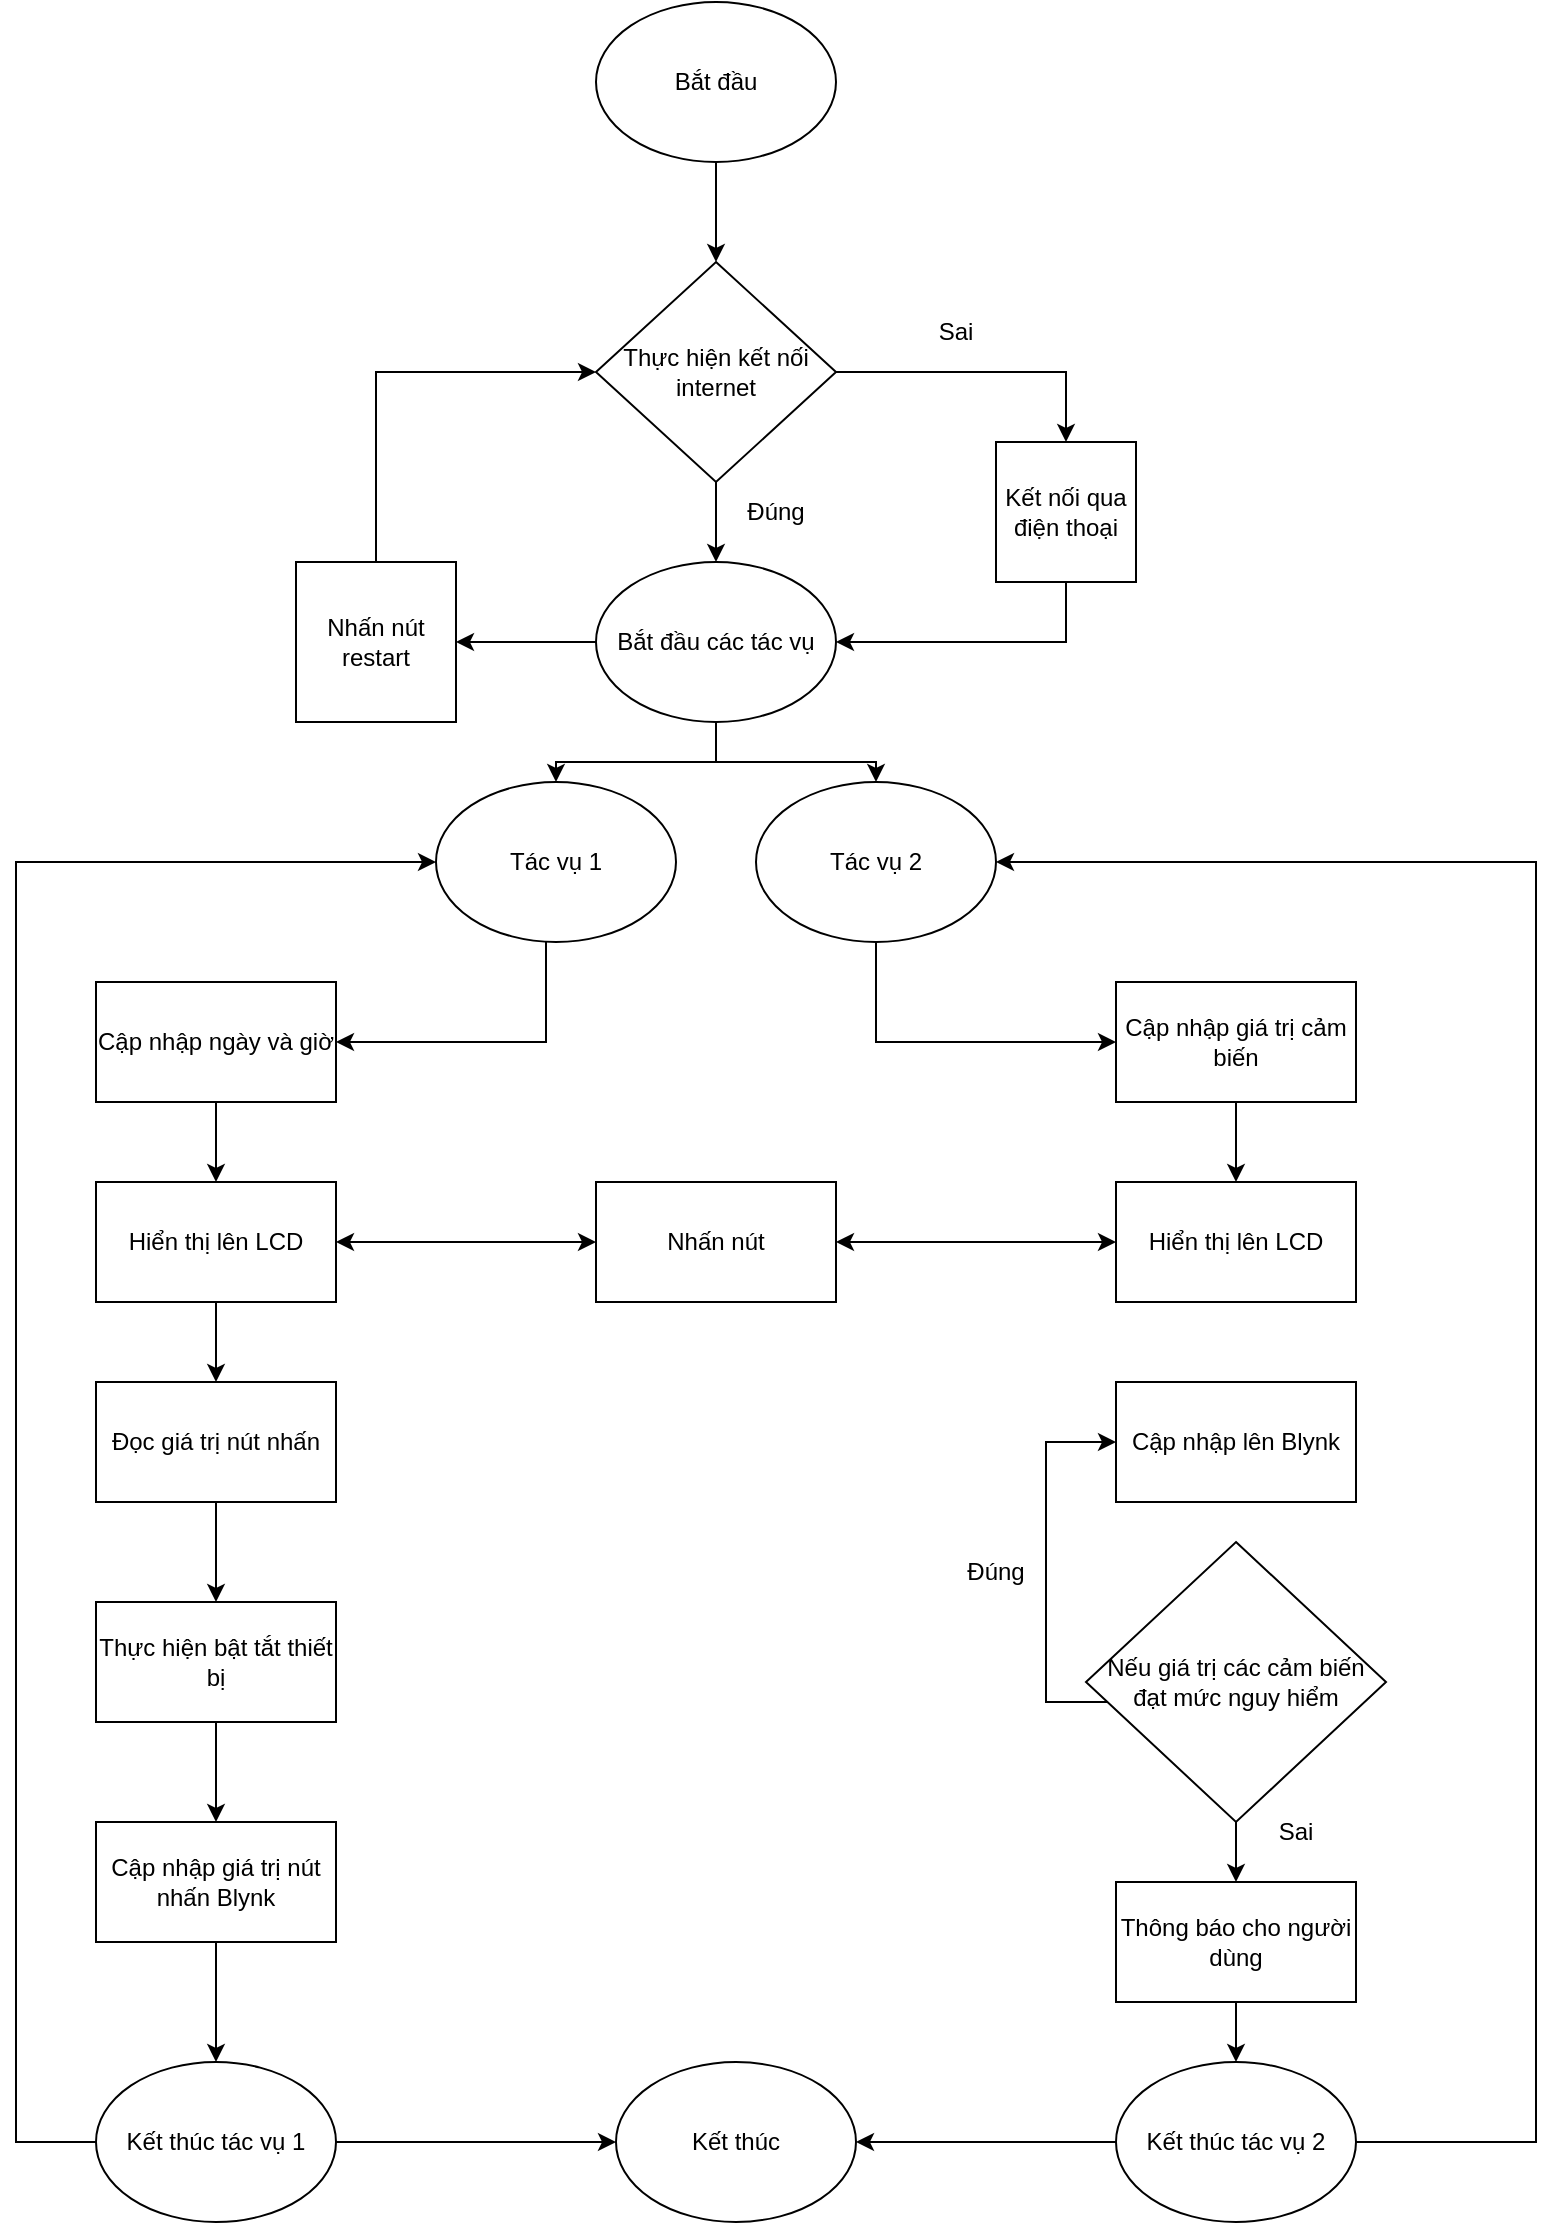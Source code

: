 <mxfile version="21.6.2" type="device">
  <diagram id="C5RBs43oDa-KdzZeNtuy" name="Page-1">
    <mxGraphModel dx="840" dy="459" grid="1" gridSize="10" guides="1" tooltips="1" connect="1" arrows="1" fold="1" page="1" pageScale="1" pageWidth="827" pageHeight="1169" math="0" shadow="0">
      <root>
        <mxCell id="WIyWlLk6GJQsqaUBKTNV-0" />
        <mxCell id="WIyWlLk6GJQsqaUBKTNV-1" parent="WIyWlLk6GJQsqaUBKTNV-0" />
        <mxCell id="hma19PQ_jWw5HsZEwSer-3" style="edgeStyle=orthogonalEdgeStyle;rounded=0;orthogonalLoop=1;jettySize=auto;html=1;entryX=0.5;entryY=0;entryDx=0;entryDy=0;" parent="WIyWlLk6GJQsqaUBKTNV-1" source="hma19PQ_jWw5HsZEwSer-0" target="hma19PQ_jWw5HsZEwSer-2" edge="1">
          <mxGeometry relative="1" as="geometry" />
        </mxCell>
        <mxCell id="hma19PQ_jWw5HsZEwSer-0" value="Bắt đầu" style="ellipse;whiteSpace=wrap;html=1;" parent="WIyWlLk6GJQsqaUBKTNV-1" vertex="1">
          <mxGeometry x="370" y="10" width="120" height="80" as="geometry" />
        </mxCell>
        <mxCell id="hma19PQ_jWw5HsZEwSer-7" style="edgeStyle=orthogonalEdgeStyle;rounded=0;orthogonalLoop=1;jettySize=auto;html=1;exitX=1;exitY=0.5;exitDx=0;exitDy=0;entryX=0.5;entryY=0;entryDx=0;entryDy=0;" parent="WIyWlLk6GJQsqaUBKTNV-1" source="hma19PQ_jWw5HsZEwSer-2" target="hma19PQ_jWw5HsZEwSer-6" edge="1">
          <mxGeometry relative="1" as="geometry" />
        </mxCell>
        <mxCell id="hma19PQ_jWw5HsZEwSer-23" style="edgeStyle=orthogonalEdgeStyle;rounded=0;orthogonalLoop=1;jettySize=auto;html=1;entryX=0.5;entryY=0;entryDx=0;entryDy=0;" parent="WIyWlLk6GJQsqaUBKTNV-1" source="hma19PQ_jWw5HsZEwSer-2" target="hma19PQ_jWw5HsZEwSer-4" edge="1">
          <mxGeometry relative="1" as="geometry" />
        </mxCell>
        <mxCell id="hma19PQ_jWw5HsZEwSer-2" value="Thực hiện kết nối internet" style="rhombus;whiteSpace=wrap;html=1;" parent="WIyWlLk6GJQsqaUBKTNV-1" vertex="1">
          <mxGeometry x="370" y="140" width="120" height="110" as="geometry" />
        </mxCell>
        <mxCell id="hma19PQ_jWw5HsZEwSer-9" style="edgeStyle=orthogonalEdgeStyle;rounded=0;orthogonalLoop=1;jettySize=auto;html=1;entryX=1;entryY=0.5;entryDx=0;entryDy=0;" parent="WIyWlLk6GJQsqaUBKTNV-1" source="hma19PQ_jWw5HsZEwSer-4" target="hma19PQ_jWw5HsZEwSer-5" edge="1">
          <mxGeometry relative="1" as="geometry">
            <mxPoint x="320" y="330" as="targetPoint" />
          </mxGeometry>
        </mxCell>
        <mxCell id="hma19PQ_jWw5HsZEwSer-40" style="edgeStyle=orthogonalEdgeStyle;rounded=0;orthogonalLoop=1;jettySize=auto;html=1;" parent="WIyWlLk6GJQsqaUBKTNV-1" source="hma19PQ_jWw5HsZEwSer-4" target="hma19PQ_jWw5HsZEwSer-38" edge="1">
          <mxGeometry relative="1" as="geometry" />
        </mxCell>
        <mxCell id="hma19PQ_jWw5HsZEwSer-41" style="edgeStyle=orthogonalEdgeStyle;rounded=0;orthogonalLoop=1;jettySize=auto;html=1;" parent="WIyWlLk6GJQsqaUBKTNV-1" source="hma19PQ_jWw5HsZEwSer-4" target="hma19PQ_jWw5HsZEwSer-39" edge="1">
          <mxGeometry relative="1" as="geometry" />
        </mxCell>
        <mxCell id="hma19PQ_jWw5HsZEwSer-4" value="Bắt đầu các tác vụ" style="ellipse;whiteSpace=wrap;html=1;" parent="WIyWlLk6GJQsqaUBKTNV-1" vertex="1">
          <mxGeometry x="370" y="290" width="120" height="80" as="geometry" />
        </mxCell>
        <mxCell id="hma19PQ_jWw5HsZEwSer-10" style="edgeStyle=orthogonalEdgeStyle;rounded=0;orthogonalLoop=1;jettySize=auto;html=1;exitX=0.5;exitY=0;exitDx=0;exitDy=0;entryX=0;entryY=0.5;entryDx=0;entryDy=0;" parent="WIyWlLk6GJQsqaUBKTNV-1" source="hma19PQ_jWw5HsZEwSer-5" target="hma19PQ_jWw5HsZEwSer-2" edge="1">
          <mxGeometry relative="1" as="geometry" />
        </mxCell>
        <mxCell id="hma19PQ_jWw5HsZEwSer-5" value="Nhấn nút restart" style="whiteSpace=wrap;html=1;aspect=fixed;" parent="WIyWlLk6GJQsqaUBKTNV-1" vertex="1">
          <mxGeometry x="220" y="290" width="80" height="80" as="geometry" />
        </mxCell>
        <mxCell id="hma19PQ_jWw5HsZEwSer-8" style="edgeStyle=orthogonalEdgeStyle;rounded=0;orthogonalLoop=1;jettySize=auto;html=1;entryX=1;entryY=0.5;entryDx=0;entryDy=0;" parent="WIyWlLk6GJQsqaUBKTNV-1" source="hma19PQ_jWw5HsZEwSer-6" target="hma19PQ_jWw5HsZEwSer-4" edge="1">
          <mxGeometry relative="1" as="geometry">
            <Array as="points">
              <mxPoint x="605" y="330" />
            </Array>
          </mxGeometry>
        </mxCell>
        <mxCell id="hma19PQ_jWw5HsZEwSer-6" value="Kết nối qua điện thoại" style="whiteSpace=wrap;html=1;aspect=fixed;" parent="WIyWlLk6GJQsqaUBKTNV-1" vertex="1">
          <mxGeometry x="570" y="230" width="70" height="70" as="geometry" />
        </mxCell>
        <mxCell id="hma19PQ_jWw5HsZEwSer-31" style="edgeStyle=orthogonalEdgeStyle;rounded=0;orthogonalLoop=1;jettySize=auto;html=1;entryX=0.5;entryY=0;entryDx=0;entryDy=0;" parent="WIyWlLk6GJQsqaUBKTNV-1" source="hma19PQ_jWw5HsZEwSer-12" target="hma19PQ_jWw5HsZEwSer-29" edge="1">
          <mxGeometry relative="1" as="geometry" />
        </mxCell>
        <mxCell id="hma19PQ_jWw5HsZEwSer-12" value="Cập nhập giá trị cảm biến" style="rounded=0;whiteSpace=wrap;html=1;" parent="WIyWlLk6GJQsqaUBKTNV-1" vertex="1">
          <mxGeometry x="630" y="500" width="120" height="60" as="geometry" />
        </mxCell>
        <mxCell id="hma19PQ_jWw5HsZEwSer-25" style="edgeStyle=orthogonalEdgeStyle;rounded=0;orthogonalLoop=1;jettySize=auto;html=1;entryX=0.5;entryY=0;entryDx=0;entryDy=0;" parent="WIyWlLk6GJQsqaUBKTNV-1" source="hma19PQ_jWw5HsZEwSer-15" target="hma19PQ_jWw5HsZEwSer-24" edge="1">
          <mxGeometry relative="1" as="geometry" />
        </mxCell>
        <mxCell id="hma19PQ_jWw5HsZEwSer-15" value="Cập nhập ngày và giờ" style="rounded=0;whiteSpace=wrap;html=1;" parent="WIyWlLk6GJQsqaUBKTNV-1" vertex="1">
          <mxGeometry x="120" y="500" width="120" height="60" as="geometry" />
        </mxCell>
        <mxCell id="hma19PQ_jWw5HsZEwSer-20" style="edgeStyle=orthogonalEdgeStyle;rounded=0;orthogonalLoop=1;jettySize=auto;html=1;entryX=0.5;entryY=0;entryDx=0;entryDy=0;" parent="WIyWlLk6GJQsqaUBKTNV-1" source="hma19PQ_jWw5HsZEwSer-17" target="hma19PQ_jWw5HsZEwSer-18" edge="1">
          <mxGeometry relative="1" as="geometry" />
        </mxCell>
        <mxCell id="hma19PQ_jWw5HsZEwSer-17" value="Đọc giá trị nút nhấn" style="rounded=0;whiteSpace=wrap;html=1;" parent="WIyWlLk6GJQsqaUBKTNV-1" vertex="1">
          <mxGeometry x="120" y="700" width="120" height="60" as="geometry" />
        </mxCell>
        <mxCell id="hma19PQ_jWw5HsZEwSer-22" style="edgeStyle=orthogonalEdgeStyle;rounded=0;orthogonalLoop=1;jettySize=auto;html=1;entryX=0.5;entryY=0;entryDx=0;entryDy=0;" parent="WIyWlLk6GJQsqaUBKTNV-1" source="hma19PQ_jWw5HsZEwSer-18" target="hma19PQ_jWw5HsZEwSer-21" edge="1">
          <mxGeometry relative="1" as="geometry" />
        </mxCell>
        <mxCell id="hma19PQ_jWw5HsZEwSer-18" value="Thực hiện bật tắt thiết bị" style="rounded=0;whiteSpace=wrap;html=1;" parent="WIyWlLk6GJQsqaUBKTNV-1" vertex="1">
          <mxGeometry x="120" y="810" width="120" height="60" as="geometry" />
        </mxCell>
        <mxCell id="hma19PQ_jWw5HsZEwSer-46" style="edgeStyle=orthogonalEdgeStyle;rounded=0;orthogonalLoop=1;jettySize=auto;html=1;entryX=0.5;entryY=0;entryDx=0;entryDy=0;" parent="WIyWlLk6GJQsqaUBKTNV-1" source="hma19PQ_jWw5HsZEwSer-21" target="hma19PQ_jWw5HsZEwSer-44" edge="1">
          <mxGeometry relative="1" as="geometry" />
        </mxCell>
        <mxCell id="hma19PQ_jWw5HsZEwSer-21" value="Cập nhập giá trị nút nhấn Blynk" style="rounded=0;whiteSpace=wrap;html=1;" parent="WIyWlLk6GJQsqaUBKTNV-1" vertex="1">
          <mxGeometry x="120" y="920" width="120" height="60" as="geometry" />
        </mxCell>
        <mxCell id="hma19PQ_jWw5HsZEwSer-26" style="edgeStyle=orthogonalEdgeStyle;rounded=0;orthogonalLoop=1;jettySize=auto;html=1;" parent="WIyWlLk6GJQsqaUBKTNV-1" source="hma19PQ_jWw5HsZEwSer-24" target="hma19PQ_jWw5HsZEwSer-17" edge="1">
          <mxGeometry relative="1" as="geometry" />
        </mxCell>
        <mxCell id="hma19PQ_jWw5HsZEwSer-24" value="Hiển thị lên LCD" style="rounded=0;whiteSpace=wrap;html=1;" parent="WIyWlLk6GJQsqaUBKTNV-1" vertex="1">
          <mxGeometry x="120" y="600" width="120" height="60" as="geometry" />
        </mxCell>
        <mxCell id="hma19PQ_jWw5HsZEwSer-27" value="Nhấn nút" style="rounded=0;whiteSpace=wrap;html=1;" parent="WIyWlLk6GJQsqaUBKTNV-1" vertex="1">
          <mxGeometry x="370" y="600" width="120" height="60" as="geometry" />
        </mxCell>
        <mxCell id="hma19PQ_jWw5HsZEwSer-28" value="" style="endArrow=classic;startArrow=classic;html=1;rounded=0;exitX=1;exitY=0.5;exitDx=0;exitDy=0;entryX=0;entryY=0.5;entryDx=0;entryDy=0;" parent="WIyWlLk6GJQsqaUBKTNV-1" source="hma19PQ_jWw5HsZEwSer-24" target="hma19PQ_jWw5HsZEwSer-27" edge="1">
          <mxGeometry width="50" height="50" relative="1" as="geometry">
            <mxPoint x="300" y="600" as="sourcePoint" />
            <mxPoint x="350" y="550" as="targetPoint" />
          </mxGeometry>
        </mxCell>
        <mxCell id="hma19PQ_jWw5HsZEwSer-29" value="Hiển thị lên LCD" style="rounded=0;whiteSpace=wrap;html=1;" parent="WIyWlLk6GJQsqaUBKTNV-1" vertex="1">
          <mxGeometry x="630" y="600" width="120" height="60" as="geometry" />
        </mxCell>
        <mxCell id="hma19PQ_jWw5HsZEwSer-30" value="" style="endArrow=classic;startArrow=classic;html=1;rounded=0;entryX=0;entryY=0.5;entryDx=0;entryDy=0;" parent="WIyWlLk6GJQsqaUBKTNV-1" target="hma19PQ_jWw5HsZEwSer-29" edge="1">
          <mxGeometry width="50" height="50" relative="1" as="geometry">
            <mxPoint x="490" y="630" as="sourcePoint" />
            <mxPoint x="540" y="580" as="targetPoint" />
          </mxGeometry>
        </mxCell>
        <mxCell id="hma19PQ_jWw5HsZEwSer-32" value="Cập nhập lên Blynk&lt;br&gt;" style="rounded=0;whiteSpace=wrap;html=1;" parent="WIyWlLk6GJQsqaUBKTNV-1" vertex="1">
          <mxGeometry x="630" y="700" width="120" height="60" as="geometry" />
        </mxCell>
        <mxCell id="hma19PQ_jWw5HsZEwSer-35" style="edgeStyle=orthogonalEdgeStyle;rounded=0;orthogonalLoop=1;jettySize=auto;html=1;entryX=0;entryY=0.5;entryDx=0;entryDy=0;" parent="WIyWlLk6GJQsqaUBKTNV-1" source="hma19PQ_jWw5HsZEwSer-33" target="hma19PQ_jWw5HsZEwSer-32" edge="1">
          <mxGeometry relative="1" as="geometry">
            <mxPoint x="550" y="730" as="targetPoint" />
            <Array as="points">
              <mxPoint x="595" y="860" />
              <mxPoint x="595" y="730" />
            </Array>
          </mxGeometry>
        </mxCell>
        <mxCell id="hma19PQ_jWw5HsZEwSer-37" style="edgeStyle=orthogonalEdgeStyle;rounded=0;orthogonalLoop=1;jettySize=auto;html=1;entryX=0.5;entryY=0;entryDx=0;entryDy=0;" parent="WIyWlLk6GJQsqaUBKTNV-1" source="hma19PQ_jWw5HsZEwSer-33" target="hma19PQ_jWw5HsZEwSer-36" edge="1">
          <mxGeometry relative="1" as="geometry" />
        </mxCell>
        <mxCell id="hma19PQ_jWw5HsZEwSer-33" value="Nếu giá trị các cảm biến đạt mức nguy hiểm" style="rhombus;whiteSpace=wrap;html=1;" parent="WIyWlLk6GJQsqaUBKTNV-1" vertex="1">
          <mxGeometry x="615" y="780" width="150" height="140" as="geometry" />
        </mxCell>
        <mxCell id="hma19PQ_jWw5HsZEwSer-47" style="edgeStyle=orthogonalEdgeStyle;rounded=0;orthogonalLoop=1;jettySize=auto;html=1;entryX=0.5;entryY=0;entryDx=0;entryDy=0;" parent="WIyWlLk6GJQsqaUBKTNV-1" source="hma19PQ_jWw5HsZEwSer-36" target="hma19PQ_jWw5HsZEwSer-45" edge="1">
          <mxGeometry relative="1" as="geometry" />
        </mxCell>
        <mxCell id="hma19PQ_jWw5HsZEwSer-36" value="Thông báo cho người dùng" style="rounded=0;whiteSpace=wrap;html=1;" parent="WIyWlLk6GJQsqaUBKTNV-1" vertex="1">
          <mxGeometry x="630" y="950" width="120" height="60" as="geometry" />
        </mxCell>
        <mxCell id="hma19PQ_jWw5HsZEwSer-42" style="edgeStyle=orthogonalEdgeStyle;rounded=0;orthogonalLoop=1;jettySize=auto;html=1;entryX=1;entryY=0.5;entryDx=0;entryDy=0;" parent="WIyWlLk6GJQsqaUBKTNV-1" target="hma19PQ_jWw5HsZEwSer-15" edge="1">
          <mxGeometry relative="1" as="geometry">
            <mxPoint x="345" y="470" as="sourcePoint" />
            <mxPoint x="175" y="490" as="targetPoint" />
            <Array as="points">
              <mxPoint x="345" y="530" />
            </Array>
          </mxGeometry>
        </mxCell>
        <mxCell id="hma19PQ_jWw5HsZEwSer-38" value="Tác vụ 1" style="ellipse;whiteSpace=wrap;html=1;" parent="WIyWlLk6GJQsqaUBKTNV-1" vertex="1">
          <mxGeometry x="290" y="400" width="120" height="80" as="geometry" />
        </mxCell>
        <mxCell id="hma19PQ_jWw5HsZEwSer-43" style="edgeStyle=orthogonalEdgeStyle;rounded=0;orthogonalLoop=1;jettySize=auto;html=1;" parent="WIyWlLk6GJQsqaUBKTNV-1" source="hma19PQ_jWw5HsZEwSer-39" target="hma19PQ_jWw5HsZEwSer-12" edge="1">
          <mxGeometry relative="1" as="geometry">
            <Array as="points">
              <mxPoint x="510" y="530" />
            </Array>
          </mxGeometry>
        </mxCell>
        <mxCell id="hma19PQ_jWw5HsZEwSer-39" value="Tác vụ 2&lt;br&gt;" style="ellipse;whiteSpace=wrap;html=1;" parent="WIyWlLk6GJQsqaUBKTNV-1" vertex="1">
          <mxGeometry x="450" y="400" width="120" height="80" as="geometry" />
        </mxCell>
        <mxCell id="hma19PQ_jWw5HsZEwSer-49" style="edgeStyle=orthogonalEdgeStyle;rounded=0;orthogonalLoop=1;jettySize=auto;html=1;entryX=0;entryY=0.5;entryDx=0;entryDy=0;" parent="WIyWlLk6GJQsqaUBKTNV-1" source="hma19PQ_jWw5HsZEwSer-44" target="hma19PQ_jWw5HsZEwSer-48" edge="1">
          <mxGeometry relative="1" as="geometry">
            <Array as="points">
              <mxPoint x="270" y="1080" />
              <mxPoint x="270" y="1080" />
            </Array>
          </mxGeometry>
        </mxCell>
        <mxCell id="hma19PQ_jWw5HsZEwSer-51" style="edgeStyle=orthogonalEdgeStyle;rounded=0;orthogonalLoop=1;jettySize=auto;html=1;exitX=0;exitY=0.5;exitDx=0;exitDy=0;entryX=0.5;entryY=0;entryDx=0;entryDy=0;" parent="WIyWlLk6GJQsqaUBKTNV-1" source="hma19PQ_jWw5HsZEwSer-44" edge="1">
          <mxGeometry relative="1" as="geometry">
            <mxPoint x="290" y="440" as="targetPoint" />
            <mxPoint x="60" y="1090" as="sourcePoint" />
            <Array as="points">
              <mxPoint x="80" y="1080" />
              <mxPoint x="80" y="440" />
            </Array>
          </mxGeometry>
        </mxCell>
        <mxCell id="hma19PQ_jWw5HsZEwSer-44" value="Kết thúc tác vụ 1" style="ellipse;whiteSpace=wrap;html=1;" parent="WIyWlLk6GJQsqaUBKTNV-1" vertex="1">
          <mxGeometry x="120" y="1040" width="120" height="80" as="geometry" />
        </mxCell>
        <mxCell id="hma19PQ_jWw5HsZEwSer-50" style="edgeStyle=orthogonalEdgeStyle;rounded=0;orthogonalLoop=1;jettySize=auto;html=1;" parent="WIyWlLk6GJQsqaUBKTNV-1" source="hma19PQ_jWw5HsZEwSer-45" target="hma19PQ_jWw5HsZEwSer-48" edge="1">
          <mxGeometry relative="1" as="geometry" />
        </mxCell>
        <mxCell id="hma19PQ_jWw5HsZEwSer-53" style="edgeStyle=orthogonalEdgeStyle;rounded=0;orthogonalLoop=1;jettySize=auto;html=1;entryX=1;entryY=0.5;entryDx=0;entryDy=0;exitX=1;exitY=0.5;exitDx=0;exitDy=0;" parent="WIyWlLk6GJQsqaUBKTNV-1" source="hma19PQ_jWw5HsZEwSer-45" target="hma19PQ_jWw5HsZEwSer-39" edge="1">
          <mxGeometry relative="1" as="geometry">
            <mxPoint x="810" y="1130" as="sourcePoint" />
            <mxPoint x="570" y="450" as="targetPoint" />
            <Array as="points">
              <mxPoint x="840" y="1080" />
              <mxPoint x="840" y="440" />
            </Array>
          </mxGeometry>
        </mxCell>
        <mxCell id="hma19PQ_jWw5HsZEwSer-45" value="Kết thúc tác vụ 2" style="ellipse;whiteSpace=wrap;html=1;" parent="WIyWlLk6GJQsqaUBKTNV-1" vertex="1">
          <mxGeometry x="630" y="1040" width="120" height="80" as="geometry" />
        </mxCell>
        <mxCell id="hma19PQ_jWw5HsZEwSer-48" value="Kết thúc" style="ellipse;whiteSpace=wrap;html=1;" parent="WIyWlLk6GJQsqaUBKTNV-1" vertex="1">
          <mxGeometry x="380" y="1040" width="120" height="80" as="geometry" />
        </mxCell>
        <mxCell id="hma19PQ_jWw5HsZEwSer-54" value="Đúng" style="text;html=1;strokeColor=none;fillColor=none;align=center;verticalAlign=middle;whiteSpace=wrap;rounded=0;" parent="WIyWlLk6GJQsqaUBKTNV-1" vertex="1">
          <mxGeometry x="430" y="250" width="60" height="30" as="geometry" />
        </mxCell>
        <mxCell id="hma19PQ_jWw5HsZEwSer-55" value="Sai" style="text;html=1;strokeColor=none;fillColor=none;align=center;verticalAlign=middle;whiteSpace=wrap;rounded=0;" parent="WIyWlLk6GJQsqaUBKTNV-1" vertex="1">
          <mxGeometry x="520" y="160" width="60" height="30" as="geometry" />
        </mxCell>
        <mxCell id="hma19PQ_jWw5HsZEwSer-56" value="Đúng" style="text;html=1;strokeColor=none;fillColor=none;align=center;verticalAlign=middle;whiteSpace=wrap;rounded=0;" parent="WIyWlLk6GJQsqaUBKTNV-1" vertex="1">
          <mxGeometry x="540" y="780" width="60" height="30" as="geometry" />
        </mxCell>
        <mxCell id="hma19PQ_jWw5HsZEwSer-57" value="Sai" style="text;html=1;strokeColor=none;fillColor=none;align=center;verticalAlign=middle;whiteSpace=wrap;rounded=0;" parent="WIyWlLk6GJQsqaUBKTNV-1" vertex="1">
          <mxGeometry x="690" y="910" width="60" height="30" as="geometry" />
        </mxCell>
      </root>
    </mxGraphModel>
  </diagram>
</mxfile>
